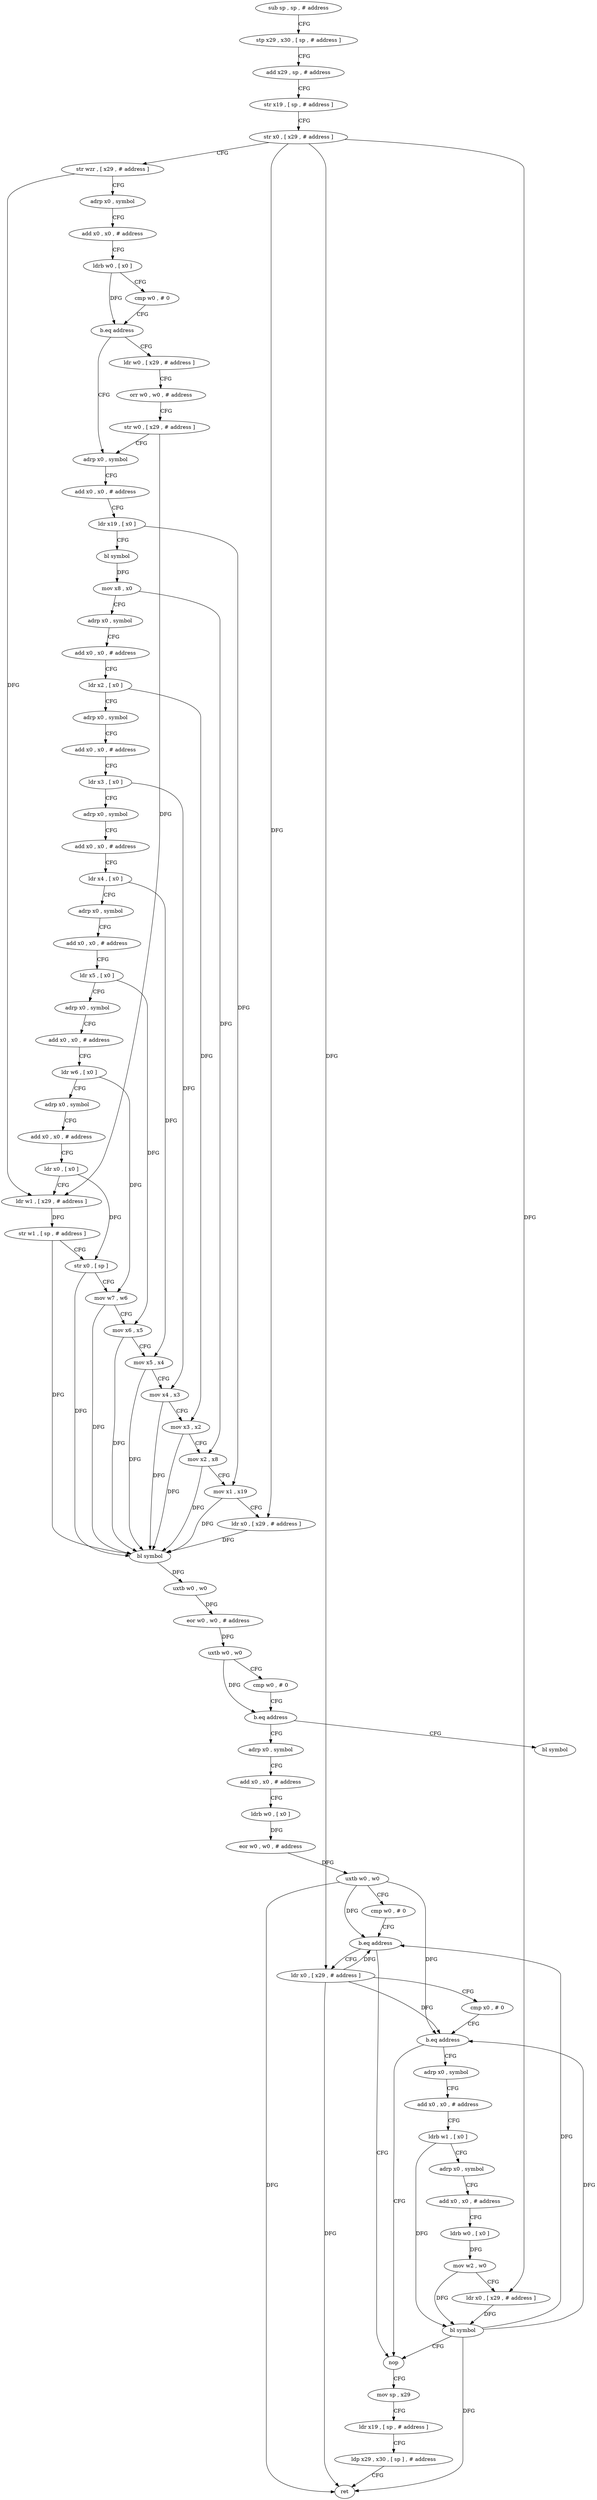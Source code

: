 digraph "func" {
"4221540" [label = "sub sp , sp , # address" ]
"4221544" [label = "stp x29 , x30 , [ sp , # address ]" ]
"4221548" [label = "add x29 , sp , # address" ]
"4221552" [label = "str x19 , [ sp , # address ]" ]
"4221556" [label = "str x0 , [ x29 , # address ]" ]
"4221560" [label = "str wzr , [ x29 , # address ]" ]
"4221564" [label = "adrp x0 , symbol" ]
"4221568" [label = "add x0 , x0 , # address" ]
"4221572" [label = "ldrb w0 , [ x0 ]" ]
"4221576" [label = "cmp w0 , # 0" ]
"4221580" [label = "b.eq address" ]
"4221596" [label = "adrp x0 , symbol" ]
"4221584" [label = "ldr w0 , [ x29 , # address ]" ]
"4221600" [label = "add x0 , x0 , # address" ]
"4221604" [label = "ldr x19 , [ x0 ]" ]
"4221608" [label = "bl symbol" ]
"4221612" [label = "mov x8 , x0" ]
"4221616" [label = "adrp x0 , symbol" ]
"4221620" [label = "add x0 , x0 , # address" ]
"4221624" [label = "ldr x2 , [ x0 ]" ]
"4221628" [label = "adrp x0 , symbol" ]
"4221632" [label = "add x0 , x0 , # address" ]
"4221636" [label = "ldr x3 , [ x0 ]" ]
"4221640" [label = "adrp x0 , symbol" ]
"4221644" [label = "add x0 , x0 , # address" ]
"4221648" [label = "ldr x4 , [ x0 ]" ]
"4221652" [label = "adrp x0 , symbol" ]
"4221656" [label = "add x0 , x0 , # address" ]
"4221660" [label = "ldr x5 , [ x0 ]" ]
"4221664" [label = "adrp x0 , symbol" ]
"4221668" [label = "add x0 , x0 , # address" ]
"4221672" [label = "ldr w6 , [ x0 ]" ]
"4221676" [label = "adrp x0 , symbol" ]
"4221680" [label = "add x0 , x0 , # address" ]
"4221684" [label = "ldr x0 , [ x0 ]" ]
"4221688" [label = "ldr w1 , [ x29 , # address ]" ]
"4221692" [label = "str w1 , [ sp , # address ]" ]
"4221696" [label = "str x0 , [ sp ]" ]
"4221700" [label = "mov w7 , w6" ]
"4221704" [label = "mov x6 , x5" ]
"4221708" [label = "mov x5 , x4" ]
"4221712" [label = "mov x4 , x3" ]
"4221716" [label = "mov x3 , x2" ]
"4221720" [label = "mov x2 , x8" ]
"4221724" [label = "mov x1 , x19" ]
"4221728" [label = "ldr x0 , [ x29 , # address ]" ]
"4221732" [label = "bl symbol" ]
"4221736" [label = "uxtb w0 , w0" ]
"4221740" [label = "eor w0 , w0 , # address" ]
"4221744" [label = "uxtb w0 , w0" ]
"4221748" [label = "cmp w0 , # 0" ]
"4221752" [label = "b.eq address" ]
"4221760" [label = "adrp x0 , symbol" ]
"4221756" [label = "bl symbol" ]
"4221588" [label = "orr w0 , w0 , # address" ]
"4221592" [label = "str w0 , [ x29 , # address ]" ]
"4221764" [label = "add x0 , x0 , # address" ]
"4221768" [label = "ldrb w0 , [ x0 ]" ]
"4221772" [label = "eor w0 , w0 , # address" ]
"4221776" [label = "uxtb w0 , w0" ]
"4221780" [label = "cmp w0 , # 0" ]
"4221784" [label = "b.eq address" ]
"4221836" [label = "nop" ]
"4221788" [label = "ldr x0 , [ x29 , # address ]" ]
"4221840" [label = "mov sp , x29" ]
"4221844" [label = "ldr x19 , [ sp , # address ]" ]
"4221848" [label = "ldp x29 , x30 , [ sp ] , # address" ]
"4221852" [label = "ret" ]
"4221792" [label = "cmp x0 , # 0" ]
"4221796" [label = "b.eq address" ]
"4221800" [label = "adrp x0 , symbol" ]
"4221804" [label = "add x0 , x0 , # address" ]
"4221808" [label = "ldrb w1 , [ x0 ]" ]
"4221812" [label = "adrp x0 , symbol" ]
"4221816" [label = "add x0 , x0 , # address" ]
"4221820" [label = "ldrb w0 , [ x0 ]" ]
"4221824" [label = "mov w2 , w0" ]
"4221828" [label = "ldr x0 , [ x29 , # address ]" ]
"4221832" [label = "bl symbol" ]
"4221540" -> "4221544" [ label = "CFG" ]
"4221544" -> "4221548" [ label = "CFG" ]
"4221548" -> "4221552" [ label = "CFG" ]
"4221552" -> "4221556" [ label = "CFG" ]
"4221556" -> "4221560" [ label = "CFG" ]
"4221556" -> "4221728" [ label = "DFG" ]
"4221556" -> "4221788" [ label = "DFG" ]
"4221556" -> "4221828" [ label = "DFG" ]
"4221560" -> "4221564" [ label = "CFG" ]
"4221560" -> "4221688" [ label = "DFG" ]
"4221564" -> "4221568" [ label = "CFG" ]
"4221568" -> "4221572" [ label = "CFG" ]
"4221572" -> "4221576" [ label = "CFG" ]
"4221572" -> "4221580" [ label = "DFG" ]
"4221576" -> "4221580" [ label = "CFG" ]
"4221580" -> "4221596" [ label = "CFG" ]
"4221580" -> "4221584" [ label = "CFG" ]
"4221596" -> "4221600" [ label = "CFG" ]
"4221584" -> "4221588" [ label = "CFG" ]
"4221600" -> "4221604" [ label = "CFG" ]
"4221604" -> "4221608" [ label = "CFG" ]
"4221604" -> "4221724" [ label = "DFG" ]
"4221608" -> "4221612" [ label = "DFG" ]
"4221612" -> "4221616" [ label = "CFG" ]
"4221612" -> "4221720" [ label = "DFG" ]
"4221616" -> "4221620" [ label = "CFG" ]
"4221620" -> "4221624" [ label = "CFG" ]
"4221624" -> "4221628" [ label = "CFG" ]
"4221624" -> "4221716" [ label = "DFG" ]
"4221628" -> "4221632" [ label = "CFG" ]
"4221632" -> "4221636" [ label = "CFG" ]
"4221636" -> "4221640" [ label = "CFG" ]
"4221636" -> "4221712" [ label = "DFG" ]
"4221640" -> "4221644" [ label = "CFG" ]
"4221644" -> "4221648" [ label = "CFG" ]
"4221648" -> "4221652" [ label = "CFG" ]
"4221648" -> "4221708" [ label = "DFG" ]
"4221652" -> "4221656" [ label = "CFG" ]
"4221656" -> "4221660" [ label = "CFG" ]
"4221660" -> "4221664" [ label = "CFG" ]
"4221660" -> "4221704" [ label = "DFG" ]
"4221664" -> "4221668" [ label = "CFG" ]
"4221668" -> "4221672" [ label = "CFG" ]
"4221672" -> "4221676" [ label = "CFG" ]
"4221672" -> "4221700" [ label = "DFG" ]
"4221676" -> "4221680" [ label = "CFG" ]
"4221680" -> "4221684" [ label = "CFG" ]
"4221684" -> "4221688" [ label = "CFG" ]
"4221684" -> "4221696" [ label = "DFG" ]
"4221688" -> "4221692" [ label = "DFG" ]
"4221692" -> "4221696" [ label = "CFG" ]
"4221692" -> "4221732" [ label = "DFG" ]
"4221696" -> "4221700" [ label = "CFG" ]
"4221696" -> "4221732" [ label = "DFG" ]
"4221700" -> "4221704" [ label = "CFG" ]
"4221700" -> "4221732" [ label = "DFG" ]
"4221704" -> "4221708" [ label = "CFG" ]
"4221704" -> "4221732" [ label = "DFG" ]
"4221708" -> "4221712" [ label = "CFG" ]
"4221708" -> "4221732" [ label = "DFG" ]
"4221712" -> "4221716" [ label = "CFG" ]
"4221712" -> "4221732" [ label = "DFG" ]
"4221716" -> "4221720" [ label = "CFG" ]
"4221716" -> "4221732" [ label = "DFG" ]
"4221720" -> "4221724" [ label = "CFG" ]
"4221720" -> "4221732" [ label = "DFG" ]
"4221724" -> "4221728" [ label = "CFG" ]
"4221724" -> "4221732" [ label = "DFG" ]
"4221728" -> "4221732" [ label = "DFG" ]
"4221732" -> "4221736" [ label = "DFG" ]
"4221736" -> "4221740" [ label = "DFG" ]
"4221740" -> "4221744" [ label = "DFG" ]
"4221744" -> "4221748" [ label = "CFG" ]
"4221744" -> "4221752" [ label = "DFG" ]
"4221748" -> "4221752" [ label = "CFG" ]
"4221752" -> "4221760" [ label = "CFG" ]
"4221752" -> "4221756" [ label = "CFG" ]
"4221760" -> "4221764" [ label = "CFG" ]
"4221588" -> "4221592" [ label = "CFG" ]
"4221592" -> "4221596" [ label = "CFG" ]
"4221592" -> "4221688" [ label = "DFG" ]
"4221764" -> "4221768" [ label = "CFG" ]
"4221768" -> "4221772" [ label = "DFG" ]
"4221772" -> "4221776" [ label = "DFG" ]
"4221776" -> "4221780" [ label = "CFG" ]
"4221776" -> "4221784" [ label = "DFG" ]
"4221776" -> "4221852" [ label = "DFG" ]
"4221776" -> "4221796" [ label = "DFG" ]
"4221780" -> "4221784" [ label = "CFG" ]
"4221784" -> "4221836" [ label = "CFG" ]
"4221784" -> "4221788" [ label = "CFG" ]
"4221836" -> "4221840" [ label = "CFG" ]
"4221788" -> "4221792" [ label = "CFG" ]
"4221788" -> "4221784" [ label = "DFG" ]
"4221788" -> "4221852" [ label = "DFG" ]
"4221788" -> "4221796" [ label = "DFG" ]
"4221840" -> "4221844" [ label = "CFG" ]
"4221844" -> "4221848" [ label = "CFG" ]
"4221848" -> "4221852" [ label = "CFG" ]
"4221792" -> "4221796" [ label = "CFG" ]
"4221796" -> "4221836" [ label = "CFG" ]
"4221796" -> "4221800" [ label = "CFG" ]
"4221800" -> "4221804" [ label = "CFG" ]
"4221804" -> "4221808" [ label = "CFG" ]
"4221808" -> "4221812" [ label = "CFG" ]
"4221808" -> "4221832" [ label = "DFG" ]
"4221812" -> "4221816" [ label = "CFG" ]
"4221816" -> "4221820" [ label = "CFG" ]
"4221820" -> "4221824" [ label = "DFG" ]
"4221824" -> "4221828" [ label = "CFG" ]
"4221824" -> "4221832" [ label = "DFG" ]
"4221828" -> "4221832" [ label = "DFG" ]
"4221832" -> "4221836" [ label = "CFG" ]
"4221832" -> "4221784" [ label = "DFG" ]
"4221832" -> "4221796" [ label = "DFG" ]
"4221832" -> "4221852" [ label = "DFG" ]
}
